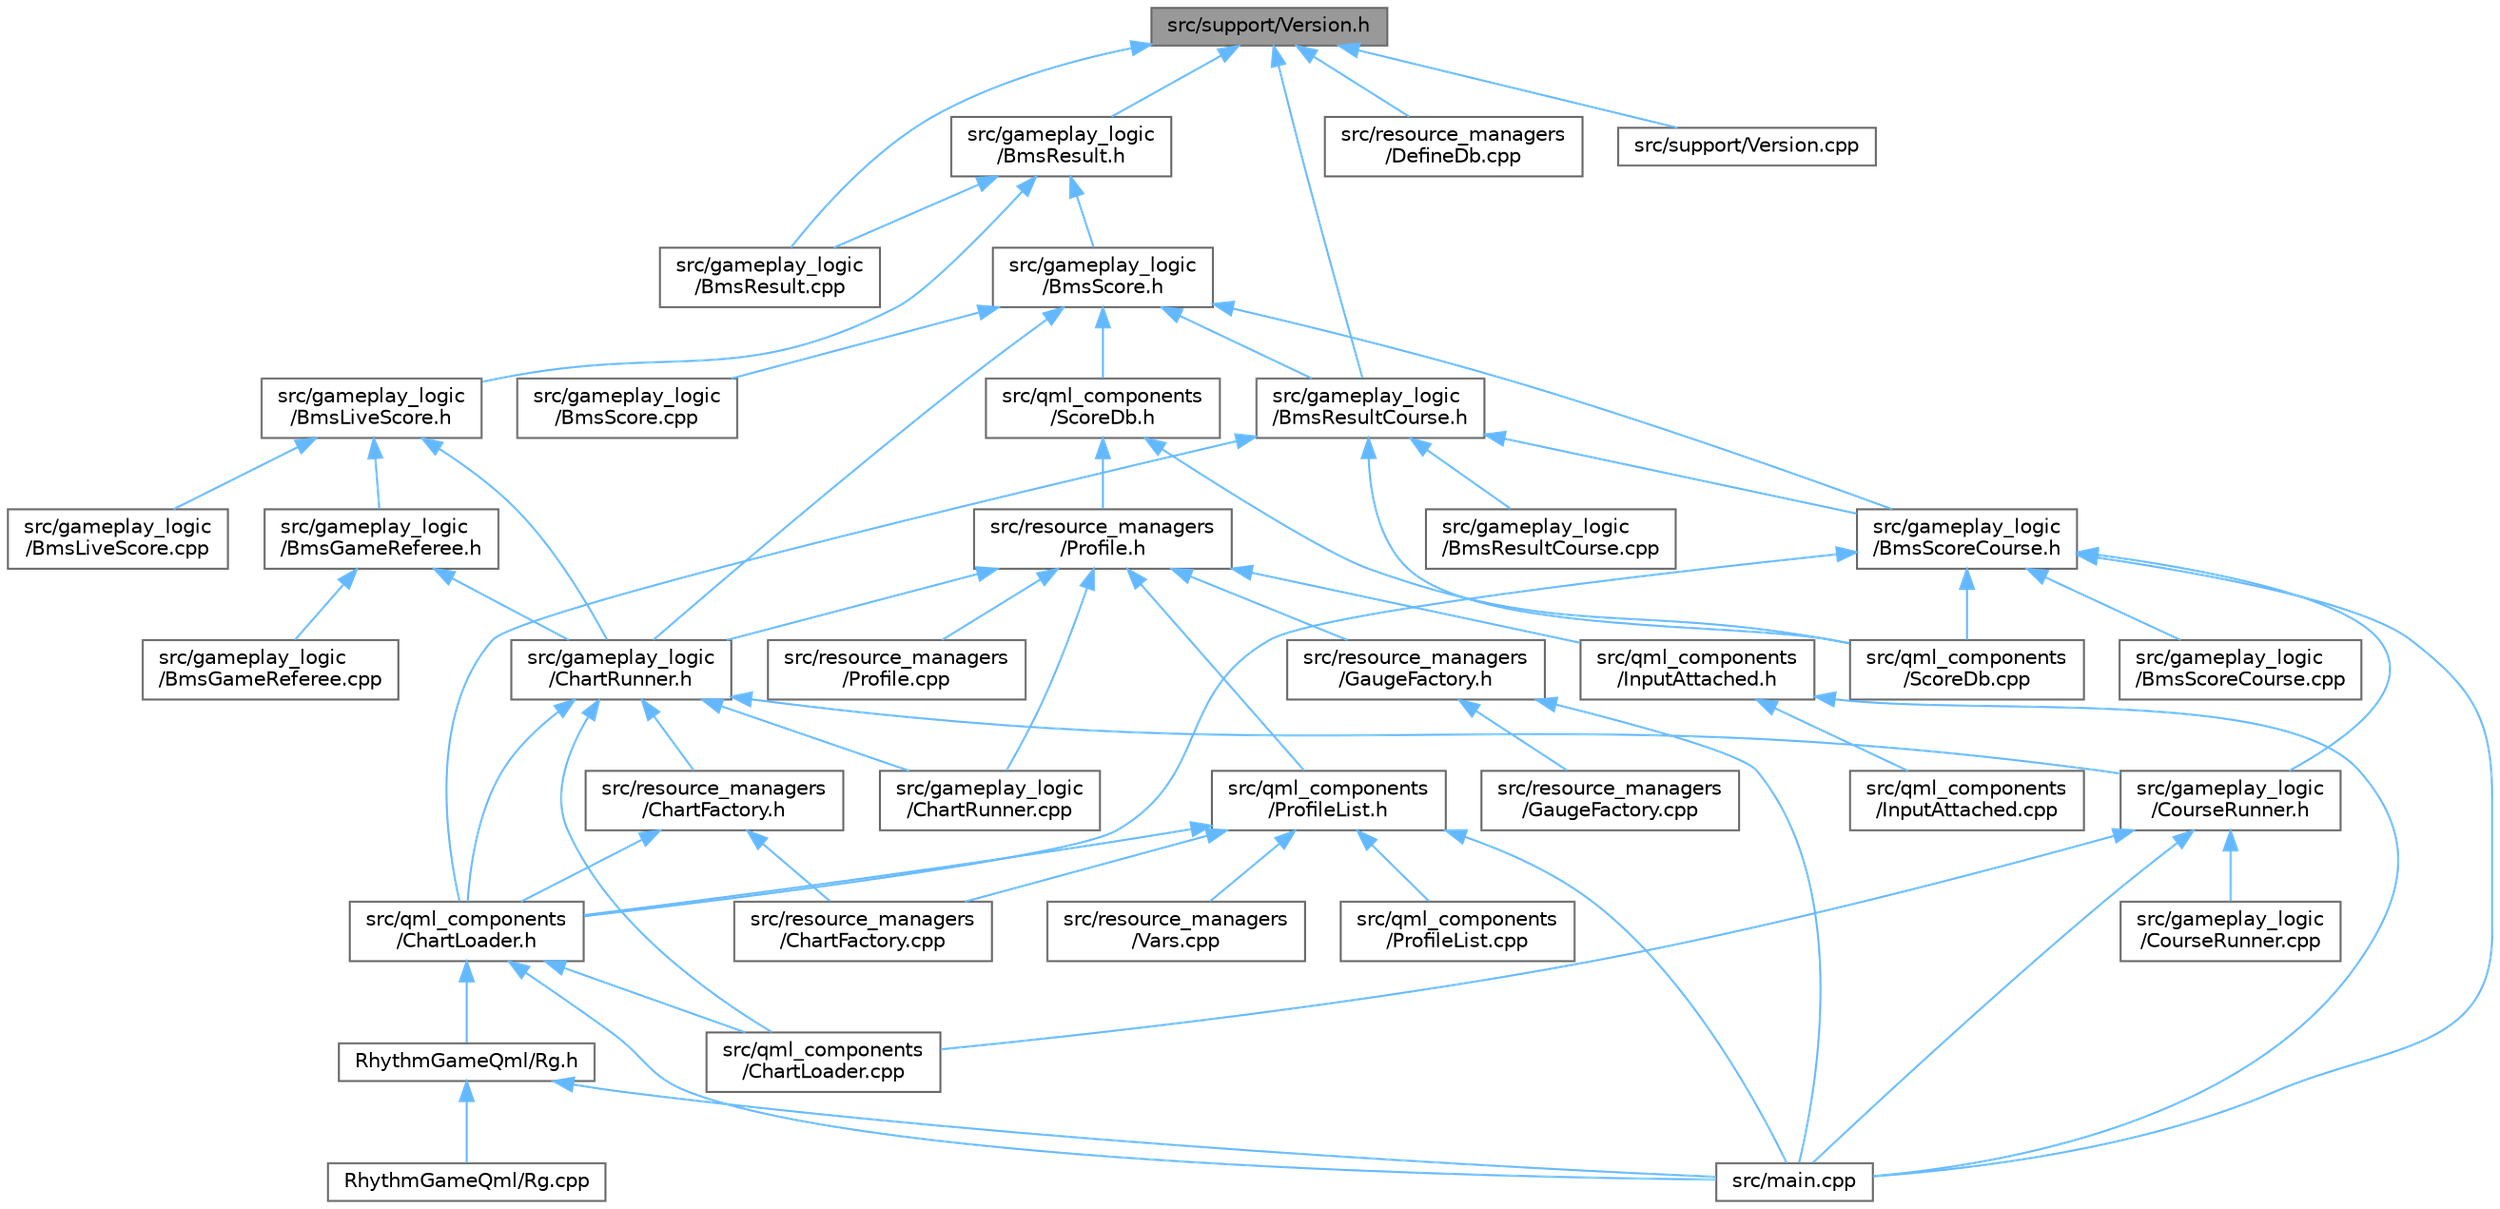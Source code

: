 digraph "src/support/Version.h"
{
 // LATEX_PDF_SIZE
  bgcolor="transparent";
  edge [fontname=Helvetica,fontsize=10,labelfontname=Helvetica,labelfontsize=10];
  node [fontname=Helvetica,fontsize=10,shape=box,height=0.2,width=0.4];
  Node1 [id="Node000001",label="src/support/Version.h",height=0.2,width=0.4,color="gray40", fillcolor="grey60", style="filled", fontcolor="black",tooltip=" "];
  Node1 -> Node2 [id="edge1_Node000001_Node000002",dir="back",color="steelblue1",style="solid",tooltip=" "];
  Node2 [id="Node000002",label="src/gameplay_logic\l/BmsResult.cpp",height=0.2,width=0.4,color="grey40", fillcolor="white", style="filled",URL="$BmsResult_8cpp.html",tooltip=" "];
  Node1 -> Node3 [id="edge2_Node000001_Node000003",dir="back",color="steelblue1",style="solid",tooltip=" "];
  Node3 [id="Node000003",label="src/gameplay_logic\l/BmsResult.h",height=0.2,width=0.4,color="grey40", fillcolor="white", style="filled",URL="$BmsResult_8h.html",tooltip=" "];
  Node3 -> Node4 [id="edge3_Node000003_Node000004",dir="back",color="steelblue1",style="solid",tooltip=" "];
  Node4 [id="Node000004",label="src/gameplay_logic\l/BmsLiveScore.h",height=0.2,width=0.4,color="grey40", fillcolor="white", style="filled",URL="$BmsLiveScore_8h.html",tooltip=" "];
  Node4 -> Node5 [id="edge4_Node000004_Node000005",dir="back",color="steelblue1",style="solid",tooltip=" "];
  Node5 [id="Node000005",label="src/gameplay_logic\l/BmsGameReferee.h",height=0.2,width=0.4,color="grey40", fillcolor="white", style="filled",URL="$BmsGameReferee_8h.html",tooltip=" "];
  Node5 -> Node6 [id="edge5_Node000005_Node000006",dir="back",color="steelblue1",style="solid",tooltip=" "];
  Node6 [id="Node000006",label="src/gameplay_logic\l/BmsGameReferee.cpp",height=0.2,width=0.4,color="grey40", fillcolor="white", style="filled",URL="$BmsGameReferee_8cpp.html",tooltip=" "];
  Node5 -> Node7 [id="edge6_Node000005_Node000007",dir="back",color="steelblue1",style="solid",tooltip=" "];
  Node7 [id="Node000007",label="src/gameplay_logic\l/ChartRunner.h",height=0.2,width=0.4,color="grey40", fillcolor="white", style="filled",URL="$ChartRunner_8h.html",tooltip=" "];
  Node7 -> Node8 [id="edge7_Node000007_Node000008",dir="back",color="steelblue1",style="solid",tooltip=" "];
  Node8 [id="Node000008",label="src/gameplay_logic\l/ChartRunner.cpp",height=0.2,width=0.4,color="grey40", fillcolor="white", style="filled",URL="$ChartRunner_8cpp.html",tooltip=" "];
  Node7 -> Node9 [id="edge8_Node000007_Node000009",dir="back",color="steelblue1",style="solid",tooltip=" "];
  Node9 [id="Node000009",label="src/gameplay_logic\l/CourseRunner.h",height=0.2,width=0.4,color="grey40", fillcolor="white", style="filled",URL="$CourseRunner_8h.html",tooltip=" "];
  Node9 -> Node10 [id="edge9_Node000009_Node000010",dir="back",color="steelblue1",style="solid",tooltip=" "];
  Node10 [id="Node000010",label="src/gameplay_logic\l/CourseRunner.cpp",height=0.2,width=0.4,color="grey40", fillcolor="white", style="filled",URL="$CourseRunner_8cpp.html",tooltip=" "];
  Node9 -> Node11 [id="edge10_Node000009_Node000011",dir="back",color="steelblue1",style="solid",tooltip=" "];
  Node11 [id="Node000011",label="src/main.cpp",height=0.2,width=0.4,color="grey40", fillcolor="white", style="filled",URL="$main_8cpp.html",tooltip=" "];
  Node9 -> Node12 [id="edge11_Node000009_Node000012",dir="back",color="steelblue1",style="solid",tooltip=" "];
  Node12 [id="Node000012",label="src/qml_components\l/ChartLoader.cpp",height=0.2,width=0.4,color="grey40", fillcolor="white", style="filled",URL="$ChartLoader_8cpp.html",tooltip=" "];
  Node7 -> Node12 [id="edge12_Node000007_Node000012",dir="back",color="steelblue1",style="solid",tooltip=" "];
  Node7 -> Node13 [id="edge13_Node000007_Node000013",dir="back",color="steelblue1",style="solid",tooltip=" "];
  Node13 [id="Node000013",label="src/qml_components\l/ChartLoader.h",height=0.2,width=0.4,color="grey40", fillcolor="white", style="filled",URL="$ChartLoader_8h.html",tooltip=" "];
  Node13 -> Node14 [id="edge14_Node000013_Node000014",dir="back",color="steelblue1",style="solid",tooltip=" "];
  Node14 [id="Node000014",label="RhythmGameQml/Rg.h",height=0.2,width=0.4,color="grey40", fillcolor="white", style="filled",URL="$Rg_8h.html",tooltip=" "];
  Node14 -> Node15 [id="edge15_Node000014_Node000015",dir="back",color="steelblue1",style="solid",tooltip=" "];
  Node15 [id="Node000015",label="RhythmGameQml/Rg.cpp",height=0.2,width=0.4,color="grey40", fillcolor="white", style="filled",URL="$Rg_8cpp.html",tooltip=" "];
  Node14 -> Node11 [id="edge16_Node000014_Node000011",dir="back",color="steelblue1",style="solid",tooltip=" "];
  Node13 -> Node11 [id="edge17_Node000013_Node000011",dir="back",color="steelblue1",style="solid",tooltip=" "];
  Node13 -> Node12 [id="edge18_Node000013_Node000012",dir="back",color="steelblue1",style="solid",tooltip=" "];
  Node7 -> Node16 [id="edge19_Node000007_Node000016",dir="back",color="steelblue1",style="solid",tooltip=" "];
  Node16 [id="Node000016",label="src/resource_managers\l/ChartFactory.h",height=0.2,width=0.4,color="grey40", fillcolor="white", style="filled",URL="$ChartFactory_8h.html",tooltip=" "];
  Node16 -> Node13 [id="edge20_Node000016_Node000013",dir="back",color="steelblue1",style="solid",tooltip=" "];
  Node16 -> Node17 [id="edge21_Node000016_Node000017",dir="back",color="steelblue1",style="solid",tooltip=" "];
  Node17 [id="Node000017",label="src/resource_managers\l/ChartFactory.cpp",height=0.2,width=0.4,color="grey40", fillcolor="white", style="filled",URL="$ChartFactory_8cpp.html",tooltip=" "];
  Node4 -> Node18 [id="edge22_Node000004_Node000018",dir="back",color="steelblue1",style="solid",tooltip=" "];
  Node18 [id="Node000018",label="src/gameplay_logic\l/BmsLiveScore.cpp",height=0.2,width=0.4,color="grey40", fillcolor="white", style="filled",URL="$BmsLiveScore_8cpp.html",tooltip=" "];
  Node4 -> Node7 [id="edge23_Node000004_Node000007",dir="back",color="steelblue1",style="solid",tooltip=" "];
  Node3 -> Node2 [id="edge24_Node000003_Node000002",dir="back",color="steelblue1",style="solid",tooltip=" "];
  Node3 -> Node19 [id="edge25_Node000003_Node000019",dir="back",color="steelblue1",style="solid",tooltip=" "];
  Node19 [id="Node000019",label="src/gameplay_logic\l/BmsScore.h",height=0.2,width=0.4,color="grey40", fillcolor="white", style="filled",URL="$BmsScore_8h.html",tooltip=" "];
  Node19 -> Node20 [id="edge26_Node000019_Node000020",dir="back",color="steelblue1",style="solid",tooltip=" "];
  Node20 [id="Node000020",label="src/gameplay_logic\l/BmsResultCourse.h",height=0.2,width=0.4,color="grey40", fillcolor="white", style="filled",URL="$BmsResultCourse_8h.html",tooltip=" "];
  Node20 -> Node21 [id="edge27_Node000020_Node000021",dir="back",color="steelblue1",style="solid",tooltip=" "];
  Node21 [id="Node000021",label="src/gameplay_logic\l/BmsResultCourse.cpp",height=0.2,width=0.4,color="grey40", fillcolor="white", style="filled",URL="$BmsResultCourse_8cpp.html",tooltip=" "];
  Node20 -> Node22 [id="edge28_Node000020_Node000022",dir="back",color="steelblue1",style="solid",tooltip=" "];
  Node22 [id="Node000022",label="src/gameplay_logic\l/BmsScoreCourse.h",height=0.2,width=0.4,color="grey40", fillcolor="white", style="filled",URL="$BmsScoreCourse_8h.html",tooltip=" "];
  Node22 -> Node23 [id="edge29_Node000022_Node000023",dir="back",color="steelblue1",style="solid",tooltip=" "];
  Node23 [id="Node000023",label="src/gameplay_logic\l/BmsScoreCourse.cpp",height=0.2,width=0.4,color="grey40", fillcolor="white", style="filled",URL="$BmsScoreCourse_8cpp.html",tooltip=" "];
  Node22 -> Node9 [id="edge30_Node000022_Node000009",dir="back",color="steelblue1",style="solid",tooltip=" "];
  Node22 -> Node11 [id="edge31_Node000022_Node000011",dir="back",color="steelblue1",style="solid",tooltip=" "];
  Node22 -> Node13 [id="edge32_Node000022_Node000013",dir="back",color="steelblue1",style="solid",tooltip=" "];
  Node22 -> Node24 [id="edge33_Node000022_Node000024",dir="back",color="steelblue1",style="solid",tooltip=" "];
  Node24 [id="Node000024",label="src/qml_components\l/ScoreDb.cpp",height=0.2,width=0.4,color="grey40", fillcolor="white", style="filled",URL="$ScoreDb_8cpp.html",tooltip=" "];
  Node20 -> Node13 [id="edge34_Node000020_Node000013",dir="back",color="steelblue1",style="solid",tooltip=" "];
  Node20 -> Node24 [id="edge35_Node000020_Node000024",dir="back",color="steelblue1",style="solid",tooltip=" "];
  Node19 -> Node25 [id="edge36_Node000019_Node000025",dir="back",color="steelblue1",style="solid",tooltip=" "];
  Node25 [id="Node000025",label="src/gameplay_logic\l/BmsScore.cpp",height=0.2,width=0.4,color="grey40", fillcolor="white", style="filled",URL="$BmsScore_8cpp.html",tooltip=" "];
  Node19 -> Node22 [id="edge37_Node000019_Node000022",dir="back",color="steelblue1",style="solid",tooltip=" "];
  Node19 -> Node7 [id="edge38_Node000019_Node000007",dir="back",color="steelblue1",style="solid",tooltip=" "];
  Node19 -> Node26 [id="edge39_Node000019_Node000026",dir="back",color="steelblue1",style="solid",tooltip=" "];
  Node26 [id="Node000026",label="src/qml_components\l/ScoreDb.h",height=0.2,width=0.4,color="grey40", fillcolor="white", style="filled",URL="$ScoreDb_8h.html",tooltip=" "];
  Node26 -> Node24 [id="edge40_Node000026_Node000024",dir="back",color="steelblue1",style="solid",tooltip=" "];
  Node26 -> Node27 [id="edge41_Node000026_Node000027",dir="back",color="steelblue1",style="solid",tooltip=" "];
  Node27 [id="Node000027",label="src/resource_managers\l/Profile.h",height=0.2,width=0.4,color="grey40", fillcolor="white", style="filled",URL="$Profile_8h.html",tooltip=" "];
  Node27 -> Node8 [id="edge42_Node000027_Node000008",dir="back",color="steelblue1",style="solid",tooltip=" "];
  Node27 -> Node7 [id="edge43_Node000027_Node000007",dir="back",color="steelblue1",style="solid",tooltip=" "];
  Node27 -> Node28 [id="edge44_Node000027_Node000028",dir="back",color="steelblue1",style="solid",tooltip=" "];
  Node28 [id="Node000028",label="src/qml_components\l/InputAttached.h",height=0.2,width=0.4,color="grey40", fillcolor="white", style="filled",URL="$InputAttached_8h.html",tooltip=" "];
  Node28 -> Node11 [id="edge45_Node000028_Node000011",dir="back",color="steelblue1",style="solid",tooltip=" "];
  Node28 -> Node29 [id="edge46_Node000028_Node000029",dir="back",color="steelblue1",style="solid",tooltip=" "];
  Node29 [id="Node000029",label="src/qml_components\l/InputAttached.cpp",height=0.2,width=0.4,color="grey40", fillcolor="white", style="filled",URL="$InputAttached_8cpp.html",tooltip=" "];
  Node27 -> Node30 [id="edge47_Node000027_Node000030",dir="back",color="steelblue1",style="solid",tooltip=" "];
  Node30 [id="Node000030",label="src/qml_components\l/ProfileList.h",height=0.2,width=0.4,color="grey40", fillcolor="white", style="filled",URL="$ProfileList_8h.html",tooltip=" "];
  Node30 -> Node11 [id="edge48_Node000030_Node000011",dir="back",color="steelblue1",style="solid",tooltip=" "];
  Node30 -> Node13 [id="edge49_Node000030_Node000013",dir="back",color="steelblue1",style="solid",tooltip=" "];
  Node30 -> Node31 [id="edge50_Node000030_Node000031",dir="back",color="steelblue1",style="solid",tooltip=" "];
  Node31 [id="Node000031",label="src/qml_components\l/ProfileList.cpp",height=0.2,width=0.4,color="grey40", fillcolor="white", style="filled",URL="$ProfileList_8cpp.html",tooltip=" "];
  Node30 -> Node17 [id="edge51_Node000030_Node000017",dir="back",color="steelblue1",style="solid",tooltip=" "];
  Node30 -> Node32 [id="edge52_Node000030_Node000032",dir="back",color="steelblue1",style="solid",tooltip=" "];
  Node32 [id="Node000032",label="src/resource_managers\l/Vars.cpp",height=0.2,width=0.4,color="grey40", fillcolor="white", style="filled",URL="$Vars_8cpp.html",tooltip=" "];
  Node27 -> Node33 [id="edge53_Node000027_Node000033",dir="back",color="steelblue1",style="solid",tooltip=" "];
  Node33 [id="Node000033",label="src/resource_managers\l/GaugeFactory.h",height=0.2,width=0.4,color="grey40", fillcolor="white", style="filled",URL="$GaugeFactory_8h.html",tooltip=" "];
  Node33 -> Node11 [id="edge54_Node000033_Node000011",dir="back",color="steelblue1",style="solid",tooltip=" "];
  Node33 -> Node34 [id="edge55_Node000033_Node000034",dir="back",color="steelblue1",style="solid",tooltip=" "];
  Node34 [id="Node000034",label="src/resource_managers\l/GaugeFactory.cpp",height=0.2,width=0.4,color="grey40", fillcolor="white", style="filled",URL="$GaugeFactory_8cpp.html",tooltip=" "];
  Node27 -> Node35 [id="edge56_Node000027_Node000035",dir="back",color="steelblue1",style="solid",tooltip=" "];
  Node35 [id="Node000035",label="src/resource_managers\l/Profile.cpp",height=0.2,width=0.4,color="grey40", fillcolor="white", style="filled",URL="$Profile_8cpp.html",tooltip=" "];
  Node1 -> Node20 [id="edge57_Node000001_Node000020",dir="back",color="steelblue1",style="solid",tooltip=" "];
  Node1 -> Node36 [id="edge58_Node000001_Node000036",dir="back",color="steelblue1",style="solid",tooltip=" "];
  Node36 [id="Node000036",label="src/resource_managers\l/DefineDb.cpp",height=0.2,width=0.4,color="grey40", fillcolor="white", style="filled",URL="$DefineDb_8cpp.html",tooltip=" "];
  Node1 -> Node37 [id="edge59_Node000001_Node000037",dir="back",color="steelblue1",style="solid",tooltip=" "];
  Node37 [id="Node000037",label="src/support/Version.cpp",height=0.2,width=0.4,color="grey40", fillcolor="white", style="filled",URL="$Version_8cpp.html",tooltip=" "];
}

